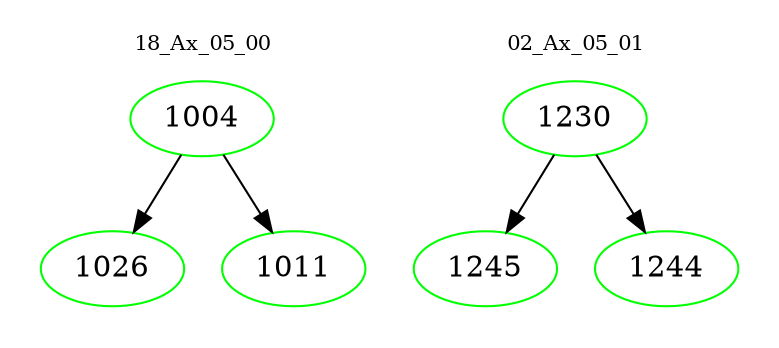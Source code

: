 digraph{
subgraph cluster_0 {
color = white
label = "18_Ax_05_00";
fontsize=10;
T0_1004 [label="1004", color="green"]
T0_1004 -> T0_1026 [color="black"]
T0_1026 [label="1026", color="green"]
T0_1004 -> T0_1011 [color="black"]
T0_1011 [label="1011", color="green"]
}
subgraph cluster_1 {
color = white
label = "02_Ax_05_01";
fontsize=10;
T1_1230 [label="1230", color="green"]
T1_1230 -> T1_1245 [color="black"]
T1_1245 [label="1245", color="green"]
T1_1230 -> T1_1244 [color="black"]
T1_1244 [label="1244", color="green"]
}
}
